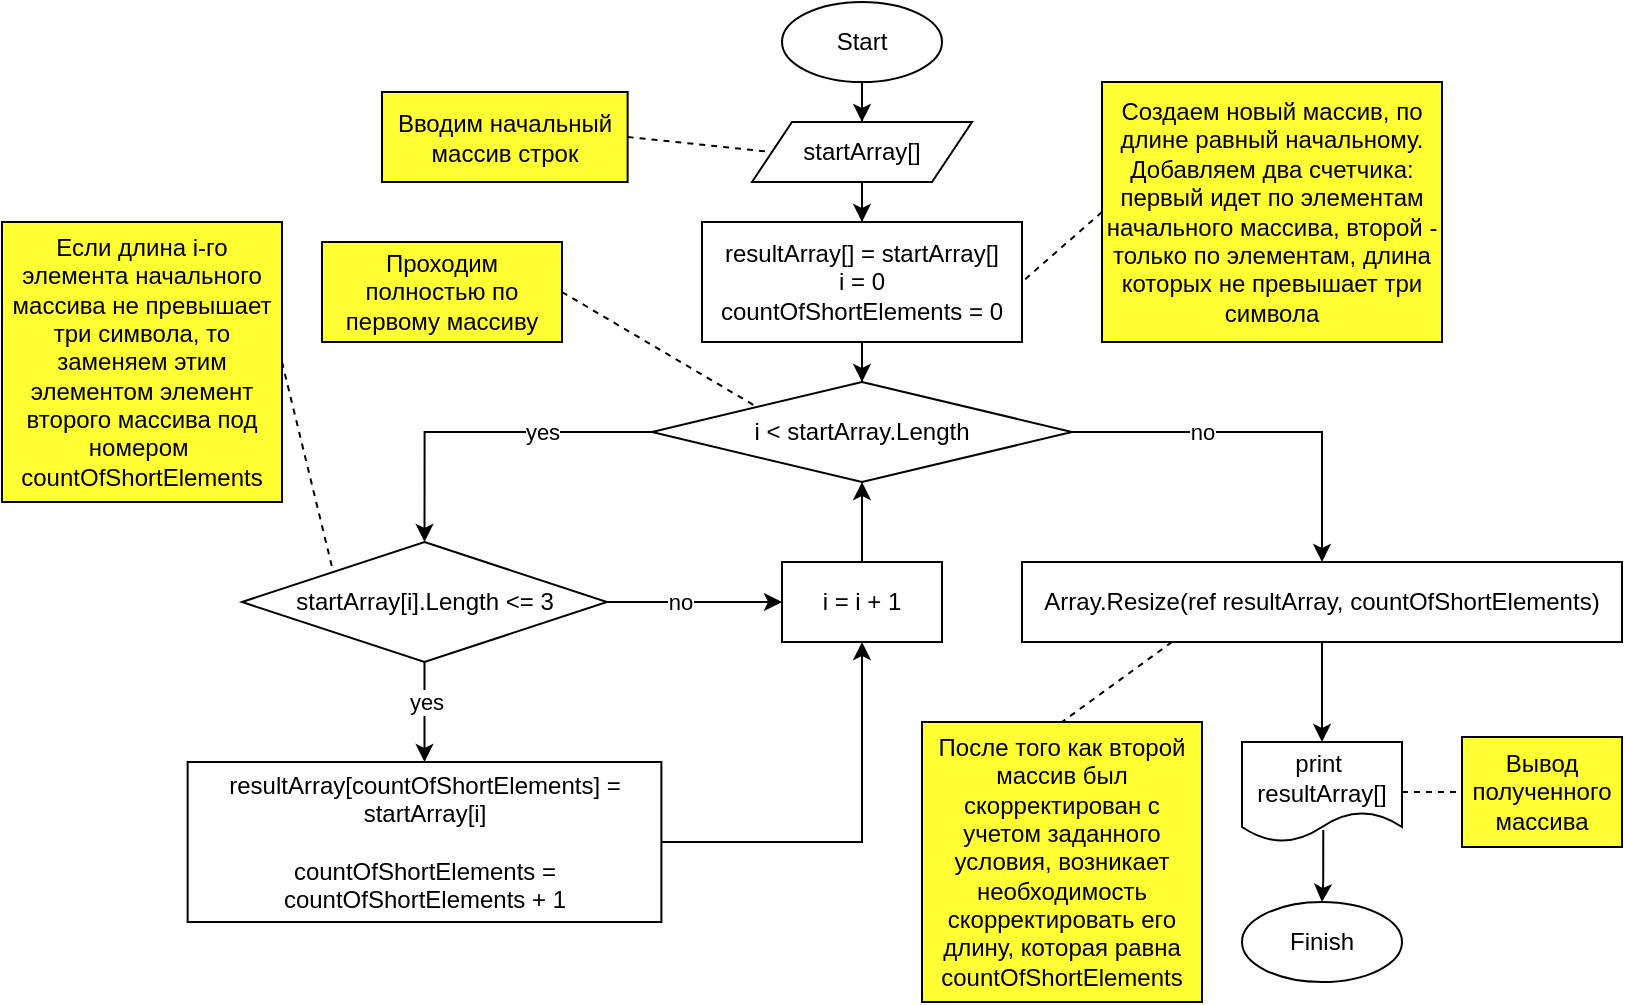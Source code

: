 <mxfile version="24.6.2" type="device">
  <diagram name="Страница — 1" id="eM7O15dwufhdeK20XSbd">
    <mxGraphModel dx="1359" dy="530" grid="1" gridSize="10" guides="1" tooltips="1" connect="1" arrows="1" fold="1" page="1" pageScale="1" pageWidth="827" pageHeight="1169" math="0" shadow="0">
      <root>
        <mxCell id="0" />
        <mxCell id="1" parent="0" />
        <mxCell id="d_HOFD4dkejC43OEM_mi-7" style="edgeStyle=orthogonalEdgeStyle;rounded=0;orthogonalLoop=1;jettySize=auto;html=1;entryX=0.5;entryY=0;entryDx=0;entryDy=0;" edge="1" parent="1" source="d_HOFD4dkejC43OEM_mi-1" target="d_HOFD4dkejC43OEM_mi-3">
          <mxGeometry relative="1" as="geometry" />
        </mxCell>
        <mxCell id="d_HOFD4dkejC43OEM_mi-1" value="Start" style="ellipse;whiteSpace=wrap;html=1;" vertex="1" parent="1">
          <mxGeometry x="399" y="10" width="80" height="40" as="geometry" />
        </mxCell>
        <mxCell id="d_HOFD4dkejC43OEM_mi-2" value="Finish" style="ellipse;whiteSpace=wrap;html=1;" vertex="1" parent="1">
          <mxGeometry x="629" y="460" width="80" height="40" as="geometry" />
        </mxCell>
        <mxCell id="d_HOFD4dkejC43OEM_mi-11" style="edgeStyle=orthogonalEdgeStyle;rounded=0;orthogonalLoop=1;jettySize=auto;html=1;" edge="1" parent="1" source="d_HOFD4dkejC43OEM_mi-3" target="d_HOFD4dkejC43OEM_mi-28">
          <mxGeometry relative="1" as="geometry" />
        </mxCell>
        <mxCell id="d_HOFD4dkejC43OEM_mi-3" value="startArray[]" style="shape=parallelogram;perimeter=parallelogramPerimeter;whiteSpace=wrap;html=1;fixedSize=1;" vertex="1" parent="1">
          <mxGeometry x="384" y="70" width="110" height="30" as="geometry" />
        </mxCell>
        <mxCell id="d_HOFD4dkejC43OEM_mi-9" style="edgeStyle=orthogonalEdgeStyle;rounded=0;orthogonalLoop=1;jettySize=auto;html=1;exitX=0.508;exitY=0.88;exitDx=0;exitDy=0;exitPerimeter=0;" edge="1" parent="1" source="d_HOFD4dkejC43OEM_mi-4" target="d_HOFD4dkejC43OEM_mi-2">
          <mxGeometry relative="1" as="geometry" />
        </mxCell>
        <mxCell id="d_HOFD4dkejC43OEM_mi-4" value="print&amp;nbsp;&lt;div&gt;resultArray[]&lt;/div&gt;" style="shape=document;whiteSpace=wrap;html=1;boundedLbl=1;" vertex="1" parent="1">
          <mxGeometry x="629" y="380" width="80" height="50" as="geometry" />
        </mxCell>
        <mxCell id="d_HOFD4dkejC43OEM_mi-14" style="edgeStyle=orthogonalEdgeStyle;rounded=0;orthogonalLoop=1;jettySize=auto;html=1;entryX=0.5;entryY=0;entryDx=0;entryDy=0;" edge="1" parent="1" source="d_HOFD4dkejC43OEM_mi-10" target="d_HOFD4dkejC43OEM_mi-13">
          <mxGeometry relative="1" as="geometry" />
        </mxCell>
        <mxCell id="d_HOFD4dkejC43OEM_mi-15" value="yes" style="edgeLabel;html=1;align=center;verticalAlign=middle;resizable=0;points=[];" vertex="1" connectable="0" parent="d_HOFD4dkejC43OEM_mi-14">
          <mxGeometry x="-0.416" y="1" relative="1" as="geometry">
            <mxPoint x="-6" y="-1" as="offset" />
          </mxGeometry>
        </mxCell>
        <mxCell id="d_HOFD4dkejC43OEM_mi-16" style="edgeStyle=orthogonalEdgeStyle;rounded=0;orthogonalLoop=1;jettySize=auto;html=1;entryX=0.5;entryY=0;entryDx=0;entryDy=0;exitX=1;exitY=0.5;exitDx=0;exitDy=0;" edge="1" parent="1" source="d_HOFD4dkejC43OEM_mi-10" target="d_HOFD4dkejC43OEM_mi-30">
          <mxGeometry relative="1" as="geometry" />
        </mxCell>
        <mxCell id="d_HOFD4dkejC43OEM_mi-17" value="no" style="edgeLabel;html=1;align=center;verticalAlign=middle;resizable=0;points=[];" vertex="1" connectable="0" parent="d_HOFD4dkejC43OEM_mi-16">
          <mxGeometry x="-0.178" y="-1" relative="1" as="geometry">
            <mxPoint x="-13" y="-1" as="offset" />
          </mxGeometry>
        </mxCell>
        <mxCell id="d_HOFD4dkejC43OEM_mi-10" value="i &amp;lt; startArray.Length" style="rhombus;whiteSpace=wrap;html=1;" vertex="1" parent="1">
          <mxGeometry x="334" y="200" width="210" height="50" as="geometry" />
        </mxCell>
        <mxCell id="d_HOFD4dkejC43OEM_mi-21" style="edgeStyle=orthogonalEdgeStyle;rounded=0;orthogonalLoop=1;jettySize=auto;html=1;entryX=0;entryY=0.5;entryDx=0;entryDy=0;" edge="1" parent="1" source="d_HOFD4dkejC43OEM_mi-13" target="d_HOFD4dkejC43OEM_mi-19">
          <mxGeometry relative="1" as="geometry" />
        </mxCell>
        <mxCell id="d_HOFD4dkejC43OEM_mi-22" value="no" style="edgeLabel;html=1;align=center;verticalAlign=middle;resizable=0;points=[];" vertex="1" connectable="0" parent="d_HOFD4dkejC43OEM_mi-21">
          <mxGeometry x="-0.161" relative="1" as="geometry">
            <mxPoint as="offset" />
          </mxGeometry>
        </mxCell>
        <mxCell id="d_HOFD4dkejC43OEM_mi-25" style="edgeStyle=orthogonalEdgeStyle;rounded=0;orthogonalLoop=1;jettySize=auto;html=1;" edge="1" parent="1" source="d_HOFD4dkejC43OEM_mi-13" target="d_HOFD4dkejC43OEM_mi-23">
          <mxGeometry relative="1" as="geometry" />
        </mxCell>
        <mxCell id="d_HOFD4dkejC43OEM_mi-26" value="yes" style="edgeLabel;html=1;align=center;verticalAlign=middle;resizable=0;points=[];" vertex="1" connectable="0" parent="d_HOFD4dkejC43OEM_mi-25">
          <mxGeometry x="0.248" y="-3" relative="1" as="geometry">
            <mxPoint x="3" y="-11" as="offset" />
          </mxGeometry>
        </mxCell>
        <mxCell id="d_HOFD4dkejC43OEM_mi-13" value="startArray[i].Length &amp;lt;= 3" style="rhombus;whiteSpace=wrap;html=1;" vertex="1" parent="1">
          <mxGeometry x="129" y="280" width="182.5" height="60" as="geometry" />
        </mxCell>
        <mxCell id="d_HOFD4dkejC43OEM_mi-20" style="edgeStyle=orthogonalEdgeStyle;rounded=0;orthogonalLoop=1;jettySize=auto;html=1;entryX=0.5;entryY=1;entryDx=0;entryDy=0;" edge="1" parent="1" source="d_HOFD4dkejC43OEM_mi-19" target="d_HOFD4dkejC43OEM_mi-10">
          <mxGeometry relative="1" as="geometry" />
        </mxCell>
        <mxCell id="d_HOFD4dkejC43OEM_mi-19" value="i = i + 1" style="rounded=0;whiteSpace=wrap;html=1;" vertex="1" parent="1">
          <mxGeometry x="399" y="290" width="80" height="40" as="geometry" />
        </mxCell>
        <mxCell id="d_HOFD4dkejC43OEM_mi-24" style="edgeStyle=orthogonalEdgeStyle;rounded=0;orthogonalLoop=1;jettySize=auto;html=1;entryX=0.5;entryY=1;entryDx=0;entryDy=0;" edge="1" parent="1" source="d_HOFD4dkejC43OEM_mi-23" target="d_HOFD4dkejC43OEM_mi-19">
          <mxGeometry relative="1" as="geometry" />
        </mxCell>
        <mxCell id="d_HOFD4dkejC43OEM_mi-23" value="resultArray[countOfShortElements] = startArray[i]&lt;div&gt;&lt;br&gt;&lt;/div&gt;&lt;div&gt;countOfShortElements = countOfShortElements + 1&lt;/div&gt;" style="rounded=0;whiteSpace=wrap;html=1;" vertex="1" parent="1">
          <mxGeometry x="101.82" y="390" width="236.87" height="80" as="geometry" />
        </mxCell>
        <mxCell id="d_HOFD4dkejC43OEM_mi-29" style="edgeStyle=orthogonalEdgeStyle;rounded=0;orthogonalLoop=1;jettySize=auto;html=1;entryX=0.5;entryY=0;entryDx=0;entryDy=0;" edge="1" parent="1" source="d_HOFD4dkejC43OEM_mi-28" target="d_HOFD4dkejC43OEM_mi-10">
          <mxGeometry relative="1" as="geometry" />
        </mxCell>
        <mxCell id="d_HOFD4dkejC43OEM_mi-28" value="resultArray[] = startArray[]&lt;div&gt;&lt;div&gt;i = 0&lt;/div&gt;&lt;div&gt;countOfShortElements = 0&lt;/div&gt;&lt;/div&gt;" style="rounded=0;whiteSpace=wrap;html=1;" vertex="1" parent="1">
          <mxGeometry x="359" y="120" width="160" height="60" as="geometry" />
        </mxCell>
        <mxCell id="d_HOFD4dkejC43OEM_mi-31" style="edgeStyle=orthogonalEdgeStyle;rounded=0;orthogonalLoop=1;jettySize=auto;html=1;entryX=0.5;entryY=0;entryDx=0;entryDy=0;" edge="1" parent="1" source="d_HOFD4dkejC43OEM_mi-30" target="d_HOFD4dkejC43OEM_mi-4">
          <mxGeometry relative="1" as="geometry" />
        </mxCell>
        <mxCell id="d_HOFD4dkejC43OEM_mi-30" value="Array.Resize(ref resultArray, countOfShortElements)" style="rounded=0;whiteSpace=wrap;html=1;" vertex="1" parent="1">
          <mxGeometry x="519" y="290" width="300" height="40" as="geometry" />
        </mxCell>
        <mxCell id="d_HOFD4dkejC43OEM_mi-40" value="Вводим начальный массив строк" style="rounded=0;whiteSpace=wrap;html=1;fillColor=#FFFF33;" vertex="1" parent="1">
          <mxGeometry x="199" y="55" width="122.82" height="45" as="geometry" />
        </mxCell>
        <mxCell id="d_HOFD4dkejC43OEM_mi-41" value="" style="endArrow=none;dashed=1;html=1;rounded=0;exitX=1;exitY=0.5;exitDx=0;exitDy=0;entryX=0;entryY=0.5;entryDx=0;entryDy=0;" edge="1" parent="1" source="d_HOFD4dkejC43OEM_mi-40" target="d_HOFD4dkejC43OEM_mi-3">
          <mxGeometry width="50" height="50" relative="1" as="geometry">
            <mxPoint x="299" y="310" as="sourcePoint" />
            <mxPoint x="349" y="260" as="targetPoint" />
          </mxGeometry>
        </mxCell>
        <mxCell id="d_HOFD4dkejC43OEM_mi-42" value="Создаем новый массив, по длине равный начальному.&lt;div&gt;Добавляем два счетчика:&lt;div&gt;первый идет по элементам начального массива, второй - только по элементам, длина которых не превышает три символа&lt;/div&gt;&lt;/div&gt;" style="rounded=0;whiteSpace=wrap;html=1;fillColor=#FFFF33;" vertex="1" parent="1">
          <mxGeometry x="559" y="50" width="170" height="130" as="geometry" />
        </mxCell>
        <mxCell id="d_HOFD4dkejC43OEM_mi-43" value="" style="endArrow=none;dashed=1;html=1;rounded=0;entryX=1;entryY=0.5;entryDx=0;entryDy=0;exitX=0;exitY=0.5;exitDx=0;exitDy=0;" edge="1" parent="1" source="d_HOFD4dkejC43OEM_mi-42" target="d_HOFD4dkejC43OEM_mi-28">
          <mxGeometry width="50" height="50" relative="1" as="geometry">
            <mxPoint x="299" y="310" as="sourcePoint" />
            <mxPoint x="349" y="260" as="targetPoint" />
          </mxGeometry>
        </mxCell>
        <mxCell id="d_HOFD4dkejC43OEM_mi-44" value="Проходим полностью по первому массиву" style="rounded=0;whiteSpace=wrap;html=1;fillColor=#FFFF33;" vertex="1" parent="1">
          <mxGeometry x="169" y="130" width="120" height="50" as="geometry" />
        </mxCell>
        <mxCell id="d_HOFD4dkejC43OEM_mi-45" value="" style="endArrow=none;dashed=1;html=1;rounded=0;exitX=1;exitY=0.5;exitDx=0;exitDy=0;entryX=0;entryY=0;entryDx=0;entryDy=0;" edge="1" parent="1" source="d_HOFD4dkejC43OEM_mi-44" target="d_HOFD4dkejC43OEM_mi-10">
          <mxGeometry width="50" height="50" relative="1" as="geometry">
            <mxPoint x="299" y="310" as="sourcePoint" />
            <mxPoint x="349" y="260" as="targetPoint" />
          </mxGeometry>
        </mxCell>
        <mxCell id="d_HOFD4dkejC43OEM_mi-46" value="Если длина i-го элемента начального массива не превышает три символа, то заменяем этим элементом элемент второго массива под номером&amp;nbsp; countOfShortElements" style="rounded=0;whiteSpace=wrap;html=1;fillColor=#FFFF33;" vertex="1" parent="1">
          <mxGeometry x="9" y="120" width="140" height="140" as="geometry" />
        </mxCell>
        <mxCell id="d_HOFD4dkejC43OEM_mi-47" value="" style="endArrow=none;dashed=1;html=1;rounded=0;exitX=1;exitY=0.5;exitDx=0;exitDy=0;entryX=0;entryY=0;entryDx=0;entryDy=0;" edge="1" parent="1" source="d_HOFD4dkejC43OEM_mi-46" target="d_HOFD4dkejC43OEM_mi-13">
          <mxGeometry width="50" height="50" relative="1" as="geometry">
            <mxPoint x="299" y="310" as="sourcePoint" />
            <mxPoint x="349" y="260" as="targetPoint" />
          </mxGeometry>
        </mxCell>
        <mxCell id="d_HOFD4dkejC43OEM_mi-48" value="После того как второй массив был скорректирован с учетом заданного условия, возникает необходимость скорректировать его длину, которая равна countOfShortElements" style="rounded=0;whiteSpace=wrap;html=1;fillColor=#FFFF33;" vertex="1" parent="1">
          <mxGeometry x="469" y="370" width="140" height="140" as="geometry" />
        </mxCell>
        <mxCell id="d_HOFD4dkejC43OEM_mi-49" value="" style="endArrow=none;dashed=1;html=1;rounded=0;entryX=0.5;entryY=0;entryDx=0;entryDy=0;exitX=0.25;exitY=1;exitDx=0;exitDy=0;" edge="1" parent="1" source="d_HOFD4dkejC43OEM_mi-30" target="d_HOFD4dkejC43OEM_mi-48">
          <mxGeometry width="50" height="50" relative="1" as="geometry">
            <mxPoint x="769" y="310" as="sourcePoint" />
            <mxPoint x="819" y="260" as="targetPoint" />
          </mxGeometry>
        </mxCell>
        <mxCell id="d_HOFD4dkejC43OEM_mi-50" value="Вывод полученного массива" style="rounded=0;whiteSpace=wrap;html=1;fillColor=#FFFF33;" vertex="1" parent="1">
          <mxGeometry x="739" y="377.5" width="80" height="55" as="geometry" />
        </mxCell>
        <mxCell id="d_HOFD4dkejC43OEM_mi-51" value="" style="endArrow=none;dashed=1;html=1;rounded=0;entryX=0;entryY=0.5;entryDx=0;entryDy=0;exitX=1;exitY=0.5;exitDx=0;exitDy=0;" edge="1" parent="1" source="d_HOFD4dkejC43OEM_mi-4" target="d_HOFD4dkejC43OEM_mi-50">
          <mxGeometry width="50" height="50" relative="1" as="geometry">
            <mxPoint x="729" y="390" as="sourcePoint" />
            <mxPoint x="819" y="260" as="targetPoint" />
          </mxGeometry>
        </mxCell>
      </root>
    </mxGraphModel>
  </diagram>
</mxfile>
